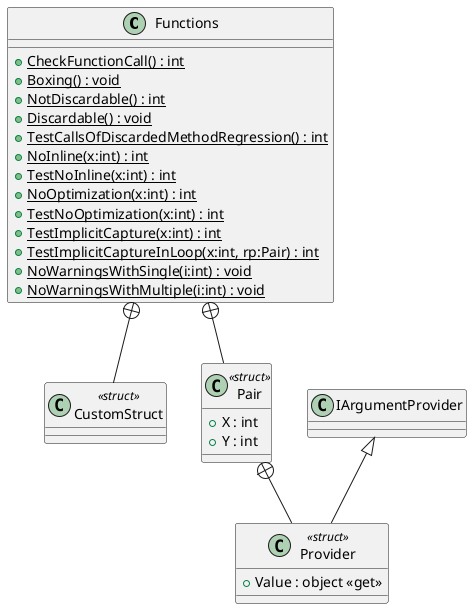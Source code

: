 @startuml
class Functions {
    + {static} CheckFunctionCall() : int
    + {static} Boxing() : void
    + {static} NotDiscardable() : int
    + {static} Discardable() : void
    + {static} TestCallsOfDiscardedMethodRegression() : int
    + {static} NoInline(x:int) : int
    + {static} TestNoInline(x:int) : int
    + {static} NoOptimization(x:int) : int
    + {static} TestNoOptimization(x:int) : int
    + {static} TestImplicitCapture(x:int) : int
    + {static} TestImplicitCaptureInLoop(x:int, rp:Pair) : int
    + {static} NoWarningsWithSingle(i:int) : void
    + {static} NoWarningsWithMultiple(i:int) : void
}
class CustomStruct <<struct>> {
}
class Pair <<struct>> {
    + X : int
    + Y : int
}
class Provider <<struct>> {
    + Value : object <<get>>
}
Functions +-- CustomStruct
Functions +-- Pair
Pair +-- Provider
IArgumentProvider <|-- Provider
@enduml
